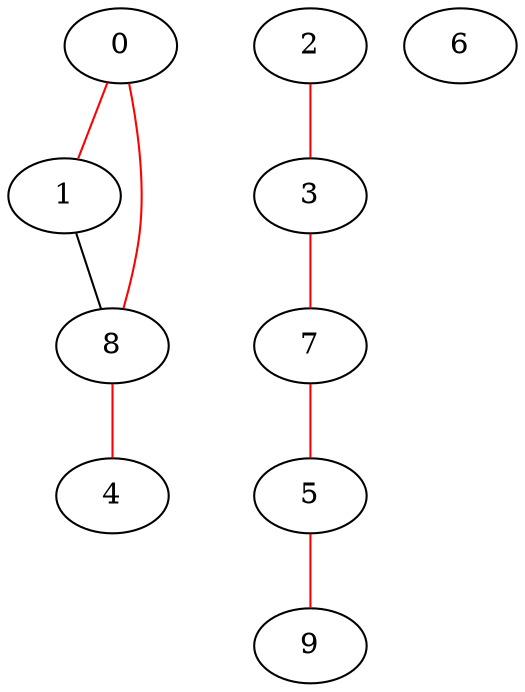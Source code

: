 graph one
{
0 -- 1 [color = red];
0 -- 8 [color = red];
1 -- 8 [color = black];
8 -- 4 [color = red];
2 -- 3 [color = red];
3 -- 7 [color = red];
7 -- 5 [color = red];
5 -- 9 [color = red];
6;
}
